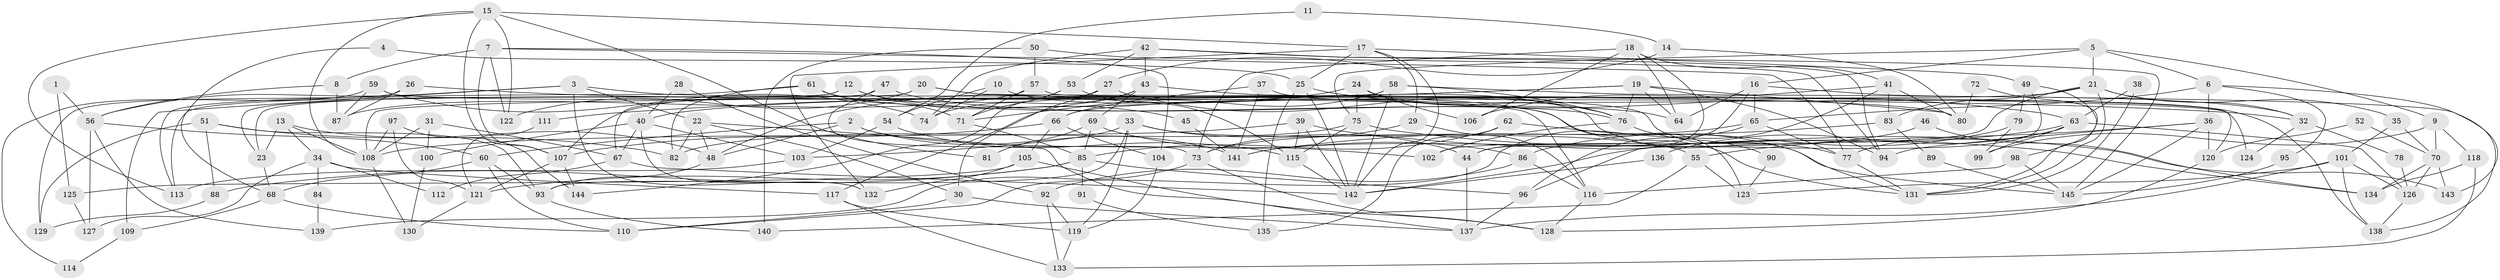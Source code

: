 // Generated by graph-tools (version 1.1) at 2025/11/02/27/25 16:11:18]
// undirected, 145 vertices, 290 edges
graph export_dot {
graph [start="1"]
  node [color=gray90,style=filled];
  1;
  2;
  3;
  4;
  5;
  6;
  7;
  8;
  9;
  10;
  11;
  12;
  13;
  14;
  15;
  16;
  17;
  18;
  19;
  20;
  21;
  22;
  23;
  24;
  25;
  26;
  27;
  28;
  29;
  30;
  31;
  32;
  33;
  34;
  35;
  36;
  37;
  38;
  39;
  40;
  41;
  42;
  43;
  44;
  45;
  46;
  47;
  48;
  49;
  50;
  51;
  52;
  53;
  54;
  55;
  56;
  57;
  58;
  59;
  60;
  61;
  62;
  63;
  64;
  65;
  66;
  67;
  68;
  69;
  70;
  71;
  72;
  73;
  74;
  75;
  76;
  77;
  78;
  79;
  80;
  81;
  82;
  83;
  84;
  85;
  86;
  87;
  88;
  89;
  90;
  91;
  92;
  93;
  94;
  95;
  96;
  97;
  98;
  99;
  100;
  101;
  102;
  103;
  104;
  105;
  106;
  107;
  108;
  109;
  110;
  111;
  112;
  113;
  114;
  115;
  116;
  117;
  118;
  119;
  120;
  121;
  122;
  123;
  124;
  125;
  126;
  127;
  128;
  129;
  130;
  131;
  132;
  133;
  134;
  135;
  136;
  137;
  138;
  139;
  140;
  141;
  142;
  143;
  144;
  145;
  1 -- 56;
  1 -- 125;
  2 -- 48;
  2 -- 60;
  2 -- 102;
  2 -- 141;
  3 -- 22;
  3 -- 56;
  3 -- 109;
  3 -- 131;
  3 -- 132;
  4 -- 25;
  4 -- 68;
  5 -- 21;
  5 -- 9;
  5 -- 6;
  5 -- 16;
  5 -- 75;
  6 -- 65;
  6 -- 36;
  6 -- 95;
  6 -- 143;
  7 -- 104;
  7 -- 107;
  7 -- 8;
  7 -- 77;
  7 -- 122;
  8 -- 87;
  8 -- 56;
  9 -- 70;
  9 -- 118;
  9 -- 99;
  10 -- 54;
  10 -- 77;
  10 -- 74;
  11 -- 14;
  11 -- 54;
  12 -- 113;
  12 -- 76;
  12 -- 23;
  12 -- 45;
  13 -- 108;
  13 -- 48;
  13 -- 23;
  13 -- 34;
  14 -- 80;
  14 -- 27;
  15 -- 107;
  15 -- 17;
  15 -- 81;
  15 -- 108;
  15 -- 113;
  15 -- 122;
  16 -- 44;
  16 -- 32;
  16 -- 64;
  16 -- 65;
  17 -- 29;
  17 -- 25;
  17 -- 49;
  17 -- 132;
  17 -- 142;
  18 -- 64;
  18 -- 73;
  18 -- 41;
  18 -- 44;
  18 -- 106;
  19 -- 40;
  19 -- 76;
  19 -- 64;
  19 -- 80;
  19 -- 94;
  19 -- 111;
  20 -- 122;
  20 -- 23;
  20 -- 80;
  20 -- 124;
  21 -- 66;
  21 -- 102;
  21 -- 32;
  21 -- 35;
  21 -- 83;
  21 -- 131;
  22 -- 82;
  22 -- 137;
  22 -- 30;
  22 -- 48;
  23 -- 68;
  24 -- 106;
  24 -- 48;
  24 -- 75;
  24 -- 76;
  25 -- 142;
  25 -- 63;
  25 -- 135;
  26 -- 32;
  26 -- 87;
  26 -- 129;
  27 -- 76;
  27 -- 30;
  27 -- 107;
  28 -- 92;
  28 -- 40;
  29 -- 116;
  29 -- 73;
  30 -- 110;
  30 -- 137;
  31 -- 108;
  31 -- 100;
  31 -- 67;
  32 -- 78;
  32 -- 124;
  33 -- 44;
  33 -- 103;
  33 -- 55;
  33 -- 93;
  33 -- 119;
  34 -- 117;
  34 -- 84;
  34 -- 112;
  34 -- 127;
  35 -- 101;
  35 -- 70;
  36 -- 94;
  36 -- 55;
  36 -- 120;
  36 -- 145;
  37 -- 141;
  37 -- 71;
  37 -- 138;
  38 -- 131;
  38 -- 63;
  39 -- 108;
  39 -- 142;
  39 -- 115;
  39 -- 134;
  40 -- 132;
  40 -- 67;
  40 -- 100;
  40 -- 103;
  41 -- 80;
  41 -- 83;
  41 -- 96;
  41 -- 106;
  42 -- 53;
  42 -- 43;
  42 -- 74;
  42 -- 94;
  42 -- 145;
  43 -- 74;
  43 -- 131;
  43 -- 69;
  43 -- 117;
  44 -- 137;
  45 -- 141;
  46 -- 141;
  46 -- 134;
  47 -- 67;
  47 -- 64;
  47 -- 73;
  48 -- 93;
  49 -- 96;
  49 -- 79;
  49 -- 98;
  50 -- 140;
  50 -- 94;
  50 -- 57;
  51 -- 82;
  51 -- 88;
  51 -- 93;
  51 -- 129;
  52 -- 120;
  52 -- 70;
  53 -- 115;
  53 -- 144;
  53 -- 71;
  54 -- 115;
  54 -- 103;
  55 -- 123;
  55 -- 140;
  56 -- 60;
  56 -- 127;
  56 -- 139;
  57 -- 120;
  57 -- 71;
  57 -- 87;
  58 -- 138;
  58 -- 142;
  58 -- 66;
  58 -- 76;
  58 -- 108;
  59 -- 116;
  59 -- 74;
  59 -- 87;
  59 -- 114;
  60 -- 93;
  60 -- 68;
  60 -- 110;
  61 -- 123;
  61 -- 71;
  61 -- 82;
  61 -- 113;
  62 -- 85;
  62 -- 145;
  62 -- 135;
  63 -- 77;
  63 -- 142;
  63 -- 99;
  63 -- 126;
  63 -- 136;
  65 -- 77;
  65 -- 73;
  65 -- 110;
  66 -- 105;
  66 -- 104;
  66 -- 107;
  67 -- 142;
  67 -- 112;
  68 -- 110;
  68 -- 109;
  69 -- 85;
  69 -- 81;
  69 -- 86;
  70 -- 143;
  70 -- 126;
  70 -- 134;
  71 -- 85;
  72 -- 80;
  72 -- 131;
  73 -- 128;
  73 -- 139;
  75 -- 82;
  75 -- 115;
  75 -- 143;
  76 -- 90;
  76 -- 102;
  77 -- 131;
  78 -- 126;
  79 -- 99;
  79 -- 86;
  83 -- 89;
  83 -- 141;
  84 -- 139;
  85 -- 96;
  85 -- 88;
  85 -- 91;
  85 -- 121;
  86 -- 92;
  86 -- 116;
  88 -- 129;
  89 -- 145;
  90 -- 123;
  91 -- 135;
  92 -- 133;
  92 -- 119;
  93 -- 140;
  95 -- 145;
  96 -- 137;
  97 -- 108;
  97 -- 121;
  97 -- 144;
  98 -- 145;
  98 -- 116;
  100 -- 130;
  101 -- 138;
  101 -- 126;
  101 -- 123;
  101 -- 137;
  103 -- 113;
  104 -- 119;
  105 -- 128;
  105 -- 132;
  105 -- 125;
  107 -- 121;
  107 -- 144;
  108 -- 130;
  109 -- 114;
  111 -- 121;
  115 -- 142;
  116 -- 128;
  117 -- 119;
  117 -- 133;
  118 -- 134;
  118 -- 133;
  119 -- 133;
  120 -- 128;
  121 -- 130;
  125 -- 127;
  126 -- 138;
  136 -- 142;
}
